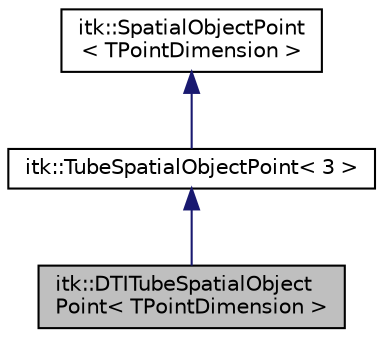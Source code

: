 digraph "itk::DTITubeSpatialObjectPoint&lt; TPointDimension &gt;"
{
 // LATEX_PDF_SIZE
  edge [fontname="Helvetica",fontsize="10",labelfontname="Helvetica",labelfontsize="10"];
  node [fontname="Helvetica",fontsize="10",shape=record];
  Node1 [label="itk::DTITubeSpatialObject\lPoint\< TPointDimension \>",height=0.2,width=0.4,color="black", fillcolor="grey75", style="filled", fontcolor="black",tooltip="Point used for a tube definition."];
  Node2 -> Node1 [dir="back",color="midnightblue",fontsize="10",style="solid",fontname="Helvetica"];
  Node2 [label="itk::TubeSpatialObjectPoint\< 3 \>",height=0.2,width=0.4,color="black", fillcolor="white", style="filled",URL="$classitk_1_1TubeSpatialObjectPoint.html",tooltip=" "];
  Node3 -> Node2 [dir="back",color="midnightblue",fontsize="10",style="solid",fontname="Helvetica"];
  Node3 [label="itk::SpatialObjectPoint\l\< TPointDimension \>",height=0.2,width=0.4,color="black", fillcolor="white", style="filled",URL="$classitk_1_1SpatialObjectPoint.html",tooltip=" "];
}
